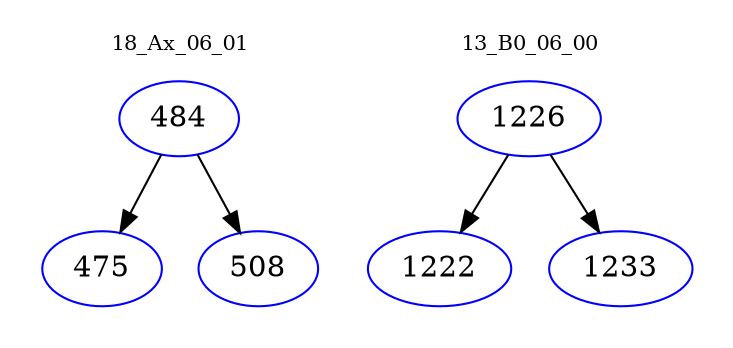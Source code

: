 digraph{
subgraph cluster_0 {
color = white
label = "18_Ax_06_01";
fontsize=10;
T0_484 [label="484", color="blue"]
T0_484 -> T0_475 [color="black"]
T0_475 [label="475", color="blue"]
T0_484 -> T0_508 [color="black"]
T0_508 [label="508", color="blue"]
}
subgraph cluster_1 {
color = white
label = "13_B0_06_00";
fontsize=10;
T1_1226 [label="1226", color="blue"]
T1_1226 -> T1_1222 [color="black"]
T1_1222 [label="1222", color="blue"]
T1_1226 -> T1_1233 [color="black"]
T1_1233 [label="1233", color="blue"]
}
}
